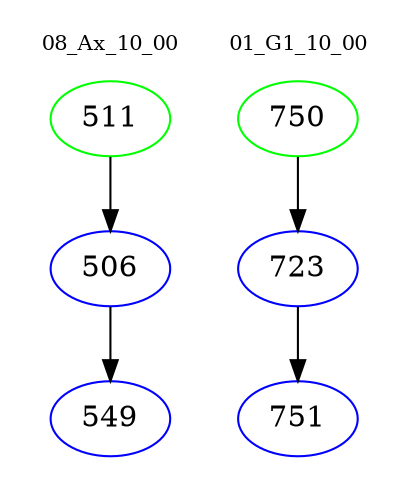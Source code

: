 digraph{
subgraph cluster_0 {
color = white
label = "08_Ax_10_00";
fontsize=10;
T0_511 [label="511", color="green"]
T0_511 -> T0_506 [color="black"]
T0_506 [label="506", color="blue"]
T0_506 -> T0_549 [color="black"]
T0_549 [label="549", color="blue"]
}
subgraph cluster_1 {
color = white
label = "01_G1_10_00";
fontsize=10;
T1_750 [label="750", color="green"]
T1_750 -> T1_723 [color="black"]
T1_723 [label="723", color="blue"]
T1_723 -> T1_751 [color="black"]
T1_751 [label="751", color="blue"]
}
}
